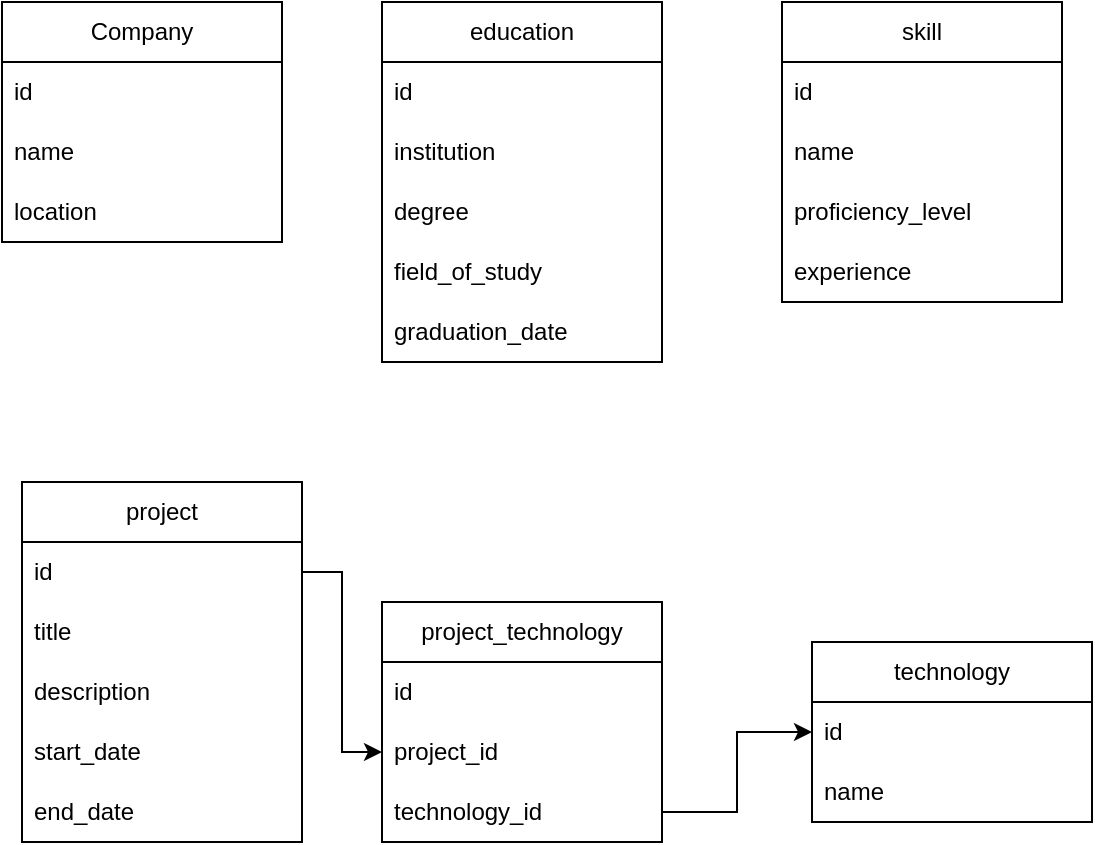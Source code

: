 <mxfile version="23.1.5" type="device">
  <diagram name="Page-1" id="A8Vxfv9B0exCKNY5kaZc">
    <mxGraphModel dx="1026" dy="743" grid="1" gridSize="10" guides="1" tooltips="1" connect="1" arrows="1" fold="1" page="1" pageScale="1" pageWidth="850" pageHeight="1100" math="0" shadow="0">
      <root>
        <mxCell id="0" />
        <mxCell id="1" parent="0" />
        <mxCell id="eDXrc30RWjKsiou7gOG1-1" value="Company" style="swimlane;fontStyle=0;childLayout=stackLayout;horizontal=1;startSize=30;horizontalStack=0;resizeParent=1;resizeParentMax=0;resizeLast=0;collapsible=1;marginBottom=0;whiteSpace=wrap;html=1;" parent="1" vertex="1">
          <mxGeometry x="20" y="80" width="140" height="120" as="geometry" />
        </mxCell>
        <mxCell id="eDXrc30RWjKsiou7gOG1-2" value="id" style="text;strokeColor=none;fillColor=none;align=left;verticalAlign=middle;spacingLeft=4;spacingRight=4;overflow=hidden;points=[[0,0.5],[1,0.5]];portConstraint=eastwest;rotatable=0;whiteSpace=wrap;html=1;" parent="eDXrc30RWjKsiou7gOG1-1" vertex="1">
          <mxGeometry y="30" width="140" height="30" as="geometry" />
        </mxCell>
        <mxCell id="eDXrc30RWjKsiou7gOG1-3" value="name" style="text;strokeColor=none;fillColor=none;align=left;verticalAlign=middle;spacingLeft=4;spacingRight=4;overflow=hidden;points=[[0,0.5],[1,0.5]];portConstraint=eastwest;rotatable=0;whiteSpace=wrap;html=1;" parent="eDXrc30RWjKsiou7gOG1-1" vertex="1">
          <mxGeometry y="60" width="140" height="30" as="geometry" />
        </mxCell>
        <mxCell id="eDXrc30RWjKsiou7gOG1-4" value="location" style="text;strokeColor=none;fillColor=none;align=left;verticalAlign=middle;spacingLeft=4;spacingRight=4;overflow=hidden;points=[[0,0.5],[1,0.5]];portConstraint=eastwest;rotatable=0;whiteSpace=wrap;html=1;" parent="eDXrc30RWjKsiou7gOG1-1" vertex="1">
          <mxGeometry y="90" width="140" height="30" as="geometry" />
        </mxCell>
        <mxCell id="eDXrc30RWjKsiou7gOG1-5" value="project" style="swimlane;fontStyle=0;childLayout=stackLayout;horizontal=1;startSize=30;horizontalStack=0;resizeParent=1;resizeParentMax=0;resizeLast=0;collapsible=1;marginBottom=0;whiteSpace=wrap;html=1;" parent="1" vertex="1">
          <mxGeometry x="30" y="320" width="140" height="180" as="geometry" />
        </mxCell>
        <mxCell id="eDXrc30RWjKsiou7gOG1-6" value="id" style="text;strokeColor=none;fillColor=none;align=left;verticalAlign=middle;spacingLeft=4;spacingRight=4;overflow=hidden;points=[[0,0.5],[1,0.5]];portConstraint=eastwest;rotatable=0;whiteSpace=wrap;html=1;" parent="eDXrc30RWjKsiou7gOG1-5" vertex="1">
          <mxGeometry y="30" width="140" height="30" as="geometry" />
        </mxCell>
        <mxCell id="eDXrc30RWjKsiou7gOG1-7" value="title" style="text;strokeColor=none;fillColor=none;align=left;verticalAlign=middle;spacingLeft=4;spacingRight=4;overflow=hidden;points=[[0,0.5],[1,0.5]];portConstraint=eastwest;rotatable=0;whiteSpace=wrap;html=1;" parent="eDXrc30RWjKsiou7gOG1-5" vertex="1">
          <mxGeometry y="60" width="140" height="30" as="geometry" />
        </mxCell>
        <mxCell id="eDXrc30RWjKsiou7gOG1-8" value="description" style="text;strokeColor=none;fillColor=none;align=left;verticalAlign=middle;spacingLeft=4;spacingRight=4;overflow=hidden;points=[[0,0.5],[1,0.5]];portConstraint=eastwest;rotatable=0;whiteSpace=wrap;html=1;" parent="eDXrc30RWjKsiou7gOG1-5" vertex="1">
          <mxGeometry y="90" width="140" height="30" as="geometry" />
        </mxCell>
        <mxCell id="eDXrc30RWjKsiou7gOG1-9" value="start_date" style="text;strokeColor=none;fillColor=none;align=left;verticalAlign=middle;spacingLeft=4;spacingRight=4;overflow=hidden;points=[[0,0.5],[1,0.5]];portConstraint=eastwest;rotatable=0;whiteSpace=wrap;html=1;" parent="eDXrc30RWjKsiou7gOG1-5" vertex="1">
          <mxGeometry y="120" width="140" height="30" as="geometry" />
        </mxCell>
        <mxCell id="eDXrc30RWjKsiou7gOG1-10" value="end_date" style="text;strokeColor=none;fillColor=none;align=left;verticalAlign=middle;spacingLeft=4;spacingRight=4;overflow=hidden;points=[[0,0.5],[1,0.5]];portConstraint=eastwest;rotatable=0;whiteSpace=wrap;html=1;" parent="eDXrc30RWjKsiou7gOG1-5" vertex="1">
          <mxGeometry y="150" width="140" height="30" as="geometry" />
        </mxCell>
        <mxCell id="eDXrc30RWjKsiou7gOG1-12" value="education" style="swimlane;fontStyle=0;childLayout=stackLayout;horizontal=1;startSize=30;horizontalStack=0;resizeParent=1;resizeParentMax=0;resizeLast=0;collapsible=1;marginBottom=0;whiteSpace=wrap;html=1;" parent="1" vertex="1">
          <mxGeometry x="210" y="80" width="140" height="180" as="geometry" />
        </mxCell>
        <mxCell id="eDXrc30RWjKsiou7gOG1-13" value="id" style="text;strokeColor=none;fillColor=none;align=left;verticalAlign=middle;spacingLeft=4;spacingRight=4;overflow=hidden;points=[[0,0.5],[1,0.5]];portConstraint=eastwest;rotatable=0;whiteSpace=wrap;html=1;" parent="eDXrc30RWjKsiou7gOG1-12" vertex="1">
          <mxGeometry y="30" width="140" height="30" as="geometry" />
        </mxCell>
        <mxCell id="eDXrc30RWjKsiou7gOG1-14" value="institution" style="text;strokeColor=none;fillColor=none;align=left;verticalAlign=middle;spacingLeft=4;spacingRight=4;overflow=hidden;points=[[0,0.5],[1,0.5]];portConstraint=eastwest;rotatable=0;whiteSpace=wrap;html=1;" parent="eDXrc30RWjKsiou7gOG1-12" vertex="1">
          <mxGeometry y="60" width="140" height="30" as="geometry" />
        </mxCell>
        <mxCell id="eDXrc30RWjKsiou7gOG1-15" value="degree" style="text;strokeColor=none;fillColor=none;align=left;verticalAlign=middle;spacingLeft=4;spacingRight=4;overflow=hidden;points=[[0,0.5],[1,0.5]];portConstraint=eastwest;rotatable=0;whiteSpace=wrap;html=1;" parent="eDXrc30RWjKsiou7gOG1-12" vertex="1">
          <mxGeometry y="90" width="140" height="30" as="geometry" />
        </mxCell>
        <mxCell id="eDXrc30RWjKsiou7gOG1-16" value="field_of_study" style="text;strokeColor=none;fillColor=none;align=left;verticalAlign=middle;spacingLeft=4;spacingRight=4;overflow=hidden;points=[[0,0.5],[1,0.5]];portConstraint=eastwest;rotatable=0;whiteSpace=wrap;html=1;" parent="eDXrc30RWjKsiou7gOG1-12" vertex="1">
          <mxGeometry y="120" width="140" height="30" as="geometry" />
        </mxCell>
        <mxCell id="eDXrc30RWjKsiou7gOG1-17" value="graduation_date" style="text;strokeColor=none;fillColor=none;align=left;verticalAlign=middle;spacingLeft=4;spacingRight=4;overflow=hidden;points=[[0,0.5],[1,0.5]];portConstraint=eastwest;rotatable=0;whiteSpace=wrap;html=1;" parent="eDXrc30RWjKsiou7gOG1-12" vertex="1">
          <mxGeometry y="150" width="140" height="30" as="geometry" />
        </mxCell>
        <mxCell id="eDXrc30RWjKsiou7gOG1-19" value="skill" style="swimlane;fontStyle=0;childLayout=stackLayout;horizontal=1;startSize=30;horizontalStack=0;resizeParent=1;resizeParentMax=0;resizeLast=0;collapsible=1;marginBottom=0;whiteSpace=wrap;html=1;" parent="1" vertex="1">
          <mxGeometry x="410" y="80" width="140" height="150" as="geometry" />
        </mxCell>
        <mxCell id="eDXrc30RWjKsiou7gOG1-20" value="id" style="text;strokeColor=none;fillColor=none;align=left;verticalAlign=middle;spacingLeft=4;spacingRight=4;overflow=hidden;points=[[0,0.5],[1,0.5]];portConstraint=eastwest;rotatable=0;whiteSpace=wrap;html=1;" parent="eDXrc30RWjKsiou7gOG1-19" vertex="1">
          <mxGeometry y="30" width="140" height="30" as="geometry" />
        </mxCell>
        <mxCell id="eDXrc30RWjKsiou7gOG1-21" value="name" style="text;strokeColor=none;fillColor=none;align=left;verticalAlign=middle;spacingLeft=4;spacingRight=4;overflow=hidden;points=[[0,0.5],[1,0.5]];portConstraint=eastwest;rotatable=0;whiteSpace=wrap;html=1;" parent="eDXrc30RWjKsiou7gOG1-19" vertex="1">
          <mxGeometry y="60" width="140" height="30" as="geometry" />
        </mxCell>
        <mxCell id="eDXrc30RWjKsiou7gOG1-22" value="proficiency_level" style="text;strokeColor=none;fillColor=none;align=left;verticalAlign=middle;spacingLeft=4;spacingRight=4;overflow=hidden;points=[[0,0.5],[1,0.5]];portConstraint=eastwest;rotatable=0;whiteSpace=wrap;html=1;" parent="eDXrc30RWjKsiou7gOG1-19" vertex="1">
          <mxGeometry y="90" width="140" height="30" as="geometry" />
        </mxCell>
        <mxCell id="eDXrc30RWjKsiou7gOG1-23" value="experience" style="text;strokeColor=none;fillColor=none;align=left;verticalAlign=middle;spacingLeft=4;spacingRight=4;overflow=hidden;points=[[0,0.5],[1,0.5]];portConstraint=eastwest;rotatable=0;whiteSpace=wrap;html=1;" parent="eDXrc30RWjKsiou7gOG1-19" vertex="1">
          <mxGeometry y="120" width="140" height="30" as="geometry" />
        </mxCell>
        <mxCell id="eDXrc30RWjKsiou7gOG1-25" value="technology" style="swimlane;fontStyle=0;childLayout=stackLayout;horizontal=1;startSize=30;horizontalStack=0;resizeParent=1;resizeParentMax=0;resizeLast=0;collapsible=1;marginBottom=0;whiteSpace=wrap;html=1;" parent="1" vertex="1">
          <mxGeometry x="425" y="400" width="140" height="90" as="geometry" />
        </mxCell>
        <mxCell id="eDXrc30RWjKsiou7gOG1-26" value="id" style="text;strokeColor=none;fillColor=none;align=left;verticalAlign=middle;spacingLeft=4;spacingRight=4;overflow=hidden;points=[[0,0.5],[1,0.5]];portConstraint=eastwest;rotatable=0;whiteSpace=wrap;html=1;" parent="eDXrc30RWjKsiou7gOG1-25" vertex="1">
          <mxGeometry y="30" width="140" height="30" as="geometry" />
        </mxCell>
        <mxCell id="eDXrc30RWjKsiou7gOG1-27" value="name" style="text;strokeColor=none;fillColor=none;align=left;verticalAlign=middle;spacingLeft=4;spacingRight=4;overflow=hidden;points=[[0,0.5],[1,0.5]];portConstraint=eastwest;rotatable=0;whiteSpace=wrap;html=1;" parent="eDXrc30RWjKsiou7gOG1-25" vertex="1">
          <mxGeometry y="60" width="140" height="30" as="geometry" />
        </mxCell>
        <mxCell id="eDXrc30RWjKsiou7gOG1-30" value="project_technology" style="swimlane;fontStyle=0;childLayout=stackLayout;horizontal=1;startSize=30;horizontalStack=0;resizeParent=1;resizeParentMax=0;resizeLast=0;collapsible=1;marginBottom=0;whiteSpace=wrap;html=1;" parent="1" vertex="1">
          <mxGeometry x="210" y="380" width="140" height="120" as="geometry" />
        </mxCell>
        <mxCell id="eDXrc30RWjKsiou7gOG1-31" value="id" style="text;strokeColor=none;fillColor=none;align=left;verticalAlign=middle;spacingLeft=4;spacingRight=4;overflow=hidden;points=[[0,0.5],[1,0.5]];portConstraint=eastwest;rotatable=0;whiteSpace=wrap;html=1;" parent="eDXrc30RWjKsiou7gOG1-30" vertex="1">
          <mxGeometry y="30" width="140" height="30" as="geometry" />
        </mxCell>
        <mxCell id="eDXrc30RWjKsiou7gOG1-32" value="project_id" style="text;strokeColor=none;fillColor=none;align=left;verticalAlign=middle;spacingLeft=4;spacingRight=4;overflow=hidden;points=[[0,0.5],[1,0.5]];portConstraint=eastwest;rotatable=0;whiteSpace=wrap;html=1;" parent="eDXrc30RWjKsiou7gOG1-30" vertex="1">
          <mxGeometry y="60" width="140" height="30" as="geometry" />
        </mxCell>
        <mxCell id="eDXrc30RWjKsiou7gOG1-33" value="technology_id" style="text;strokeColor=none;fillColor=none;align=left;verticalAlign=middle;spacingLeft=4;spacingRight=4;overflow=hidden;points=[[0,0.5],[1,0.5]];portConstraint=eastwest;rotatable=0;whiteSpace=wrap;html=1;" parent="eDXrc30RWjKsiou7gOG1-30" vertex="1">
          <mxGeometry y="90" width="140" height="30" as="geometry" />
        </mxCell>
        <mxCell id="eDXrc30RWjKsiou7gOG1-35" style="edgeStyle=orthogonalEdgeStyle;rounded=0;orthogonalLoop=1;jettySize=auto;html=1;exitX=1;exitY=0.5;exitDx=0;exitDy=0;entryX=0;entryY=0.5;entryDx=0;entryDy=0;" parent="1" source="eDXrc30RWjKsiou7gOG1-6" target="eDXrc30RWjKsiou7gOG1-32" edge="1">
          <mxGeometry relative="1" as="geometry" />
        </mxCell>
        <mxCell id="eDXrc30RWjKsiou7gOG1-37" style="edgeStyle=orthogonalEdgeStyle;rounded=0;orthogonalLoop=1;jettySize=auto;html=1;exitX=1;exitY=0.5;exitDx=0;exitDy=0;entryX=0;entryY=0.5;entryDx=0;entryDy=0;" parent="1" source="eDXrc30RWjKsiou7gOG1-33" target="eDXrc30RWjKsiou7gOG1-26" edge="1">
          <mxGeometry relative="1" as="geometry" />
        </mxCell>
      </root>
    </mxGraphModel>
  </diagram>
</mxfile>
